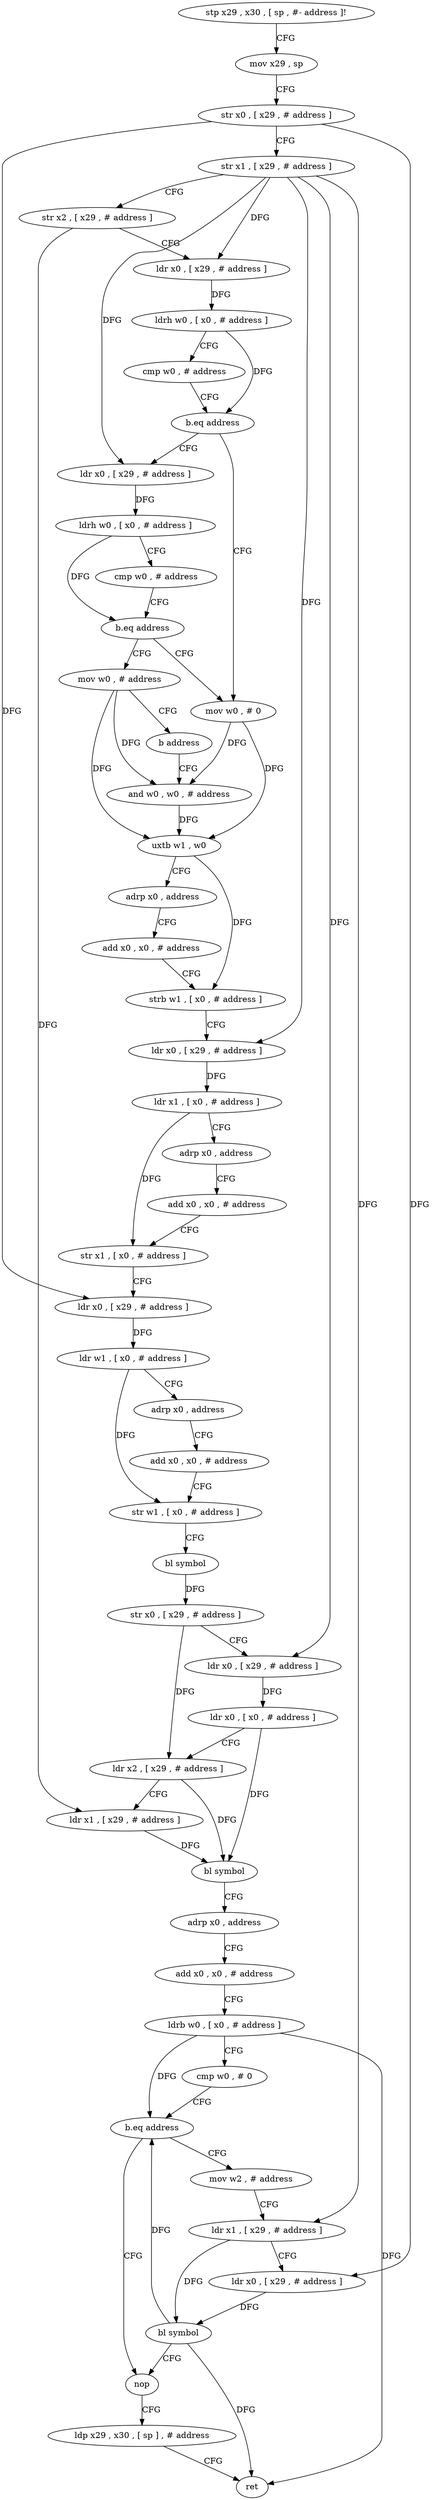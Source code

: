 digraph "func" {
"4209704" [label = "stp x29 , x30 , [ sp , #- address ]!" ]
"4209708" [label = "mov x29 , sp" ]
"4209712" [label = "str x0 , [ x29 , # address ]" ]
"4209716" [label = "str x1 , [ x29 , # address ]" ]
"4209720" [label = "str x2 , [ x29 , # address ]" ]
"4209724" [label = "ldr x0 , [ x29 , # address ]" ]
"4209728" [label = "ldrh w0 , [ x0 , # address ]" ]
"4209732" [label = "cmp w0 , # address" ]
"4209736" [label = "b.eq address" ]
"4209764" [label = "mov w0 , # 0" ]
"4209740" [label = "ldr x0 , [ x29 , # address ]" ]
"4209768" [label = "and w0 , w0 , # address" ]
"4209744" [label = "ldrh w0 , [ x0 , # address ]" ]
"4209748" [label = "cmp w0 , # address" ]
"4209752" [label = "b.eq address" ]
"4209756" [label = "mov w0 , # address" ]
"4209892" [label = "nop" ]
"4209896" [label = "ldp x29 , x30 , [ sp ] , # address" ]
"4209900" [label = "ret" ]
"4209876" [label = "mov w2 , # address" ]
"4209880" [label = "ldr x1 , [ x29 , # address ]" ]
"4209884" [label = "ldr x0 , [ x29 , # address ]" ]
"4209888" [label = "bl symbol" ]
"4209760" [label = "b address" ]
"4209772" [label = "uxtb w1 , w0" ]
"4209776" [label = "adrp x0 , address" ]
"4209780" [label = "add x0 , x0 , # address" ]
"4209784" [label = "strb w1 , [ x0 , # address ]" ]
"4209788" [label = "ldr x0 , [ x29 , # address ]" ]
"4209792" [label = "ldr x1 , [ x0 , # address ]" ]
"4209796" [label = "adrp x0 , address" ]
"4209800" [label = "add x0 , x0 , # address" ]
"4209804" [label = "str x1 , [ x0 , # address ]" ]
"4209808" [label = "ldr x0 , [ x29 , # address ]" ]
"4209812" [label = "ldr w1 , [ x0 , # address ]" ]
"4209816" [label = "adrp x0 , address" ]
"4209820" [label = "add x0 , x0 , # address" ]
"4209824" [label = "str w1 , [ x0 , # address ]" ]
"4209828" [label = "bl symbol" ]
"4209832" [label = "str x0 , [ x29 , # address ]" ]
"4209836" [label = "ldr x0 , [ x29 , # address ]" ]
"4209840" [label = "ldr x0 , [ x0 , # address ]" ]
"4209844" [label = "ldr x2 , [ x29 , # address ]" ]
"4209848" [label = "ldr x1 , [ x29 , # address ]" ]
"4209852" [label = "bl symbol" ]
"4209856" [label = "adrp x0 , address" ]
"4209860" [label = "add x0 , x0 , # address" ]
"4209864" [label = "ldrb w0 , [ x0 , # address ]" ]
"4209868" [label = "cmp w0 , # 0" ]
"4209872" [label = "b.eq address" ]
"4209704" -> "4209708" [ label = "CFG" ]
"4209708" -> "4209712" [ label = "CFG" ]
"4209712" -> "4209716" [ label = "CFG" ]
"4209712" -> "4209808" [ label = "DFG" ]
"4209712" -> "4209884" [ label = "DFG" ]
"4209716" -> "4209720" [ label = "CFG" ]
"4209716" -> "4209724" [ label = "DFG" ]
"4209716" -> "4209740" [ label = "DFG" ]
"4209716" -> "4209788" [ label = "DFG" ]
"4209716" -> "4209836" [ label = "DFG" ]
"4209716" -> "4209880" [ label = "DFG" ]
"4209720" -> "4209724" [ label = "CFG" ]
"4209720" -> "4209848" [ label = "DFG" ]
"4209724" -> "4209728" [ label = "DFG" ]
"4209728" -> "4209732" [ label = "CFG" ]
"4209728" -> "4209736" [ label = "DFG" ]
"4209732" -> "4209736" [ label = "CFG" ]
"4209736" -> "4209764" [ label = "CFG" ]
"4209736" -> "4209740" [ label = "CFG" ]
"4209764" -> "4209768" [ label = "DFG" ]
"4209764" -> "4209772" [ label = "DFG" ]
"4209740" -> "4209744" [ label = "DFG" ]
"4209768" -> "4209772" [ label = "DFG" ]
"4209744" -> "4209748" [ label = "CFG" ]
"4209744" -> "4209752" [ label = "DFG" ]
"4209748" -> "4209752" [ label = "CFG" ]
"4209752" -> "4209764" [ label = "CFG" ]
"4209752" -> "4209756" [ label = "CFG" ]
"4209756" -> "4209760" [ label = "CFG" ]
"4209756" -> "4209768" [ label = "DFG" ]
"4209756" -> "4209772" [ label = "DFG" ]
"4209892" -> "4209896" [ label = "CFG" ]
"4209896" -> "4209900" [ label = "CFG" ]
"4209876" -> "4209880" [ label = "CFG" ]
"4209880" -> "4209884" [ label = "CFG" ]
"4209880" -> "4209888" [ label = "DFG" ]
"4209884" -> "4209888" [ label = "DFG" ]
"4209888" -> "4209892" [ label = "CFG" ]
"4209888" -> "4209872" [ label = "DFG" ]
"4209888" -> "4209900" [ label = "DFG" ]
"4209760" -> "4209768" [ label = "CFG" ]
"4209772" -> "4209776" [ label = "CFG" ]
"4209772" -> "4209784" [ label = "DFG" ]
"4209776" -> "4209780" [ label = "CFG" ]
"4209780" -> "4209784" [ label = "CFG" ]
"4209784" -> "4209788" [ label = "CFG" ]
"4209788" -> "4209792" [ label = "DFG" ]
"4209792" -> "4209796" [ label = "CFG" ]
"4209792" -> "4209804" [ label = "DFG" ]
"4209796" -> "4209800" [ label = "CFG" ]
"4209800" -> "4209804" [ label = "CFG" ]
"4209804" -> "4209808" [ label = "CFG" ]
"4209808" -> "4209812" [ label = "DFG" ]
"4209812" -> "4209816" [ label = "CFG" ]
"4209812" -> "4209824" [ label = "DFG" ]
"4209816" -> "4209820" [ label = "CFG" ]
"4209820" -> "4209824" [ label = "CFG" ]
"4209824" -> "4209828" [ label = "CFG" ]
"4209828" -> "4209832" [ label = "DFG" ]
"4209832" -> "4209836" [ label = "CFG" ]
"4209832" -> "4209844" [ label = "DFG" ]
"4209836" -> "4209840" [ label = "DFG" ]
"4209840" -> "4209844" [ label = "CFG" ]
"4209840" -> "4209852" [ label = "DFG" ]
"4209844" -> "4209848" [ label = "CFG" ]
"4209844" -> "4209852" [ label = "DFG" ]
"4209848" -> "4209852" [ label = "DFG" ]
"4209852" -> "4209856" [ label = "CFG" ]
"4209856" -> "4209860" [ label = "CFG" ]
"4209860" -> "4209864" [ label = "CFG" ]
"4209864" -> "4209868" [ label = "CFG" ]
"4209864" -> "4209872" [ label = "DFG" ]
"4209864" -> "4209900" [ label = "DFG" ]
"4209868" -> "4209872" [ label = "CFG" ]
"4209872" -> "4209892" [ label = "CFG" ]
"4209872" -> "4209876" [ label = "CFG" ]
}
